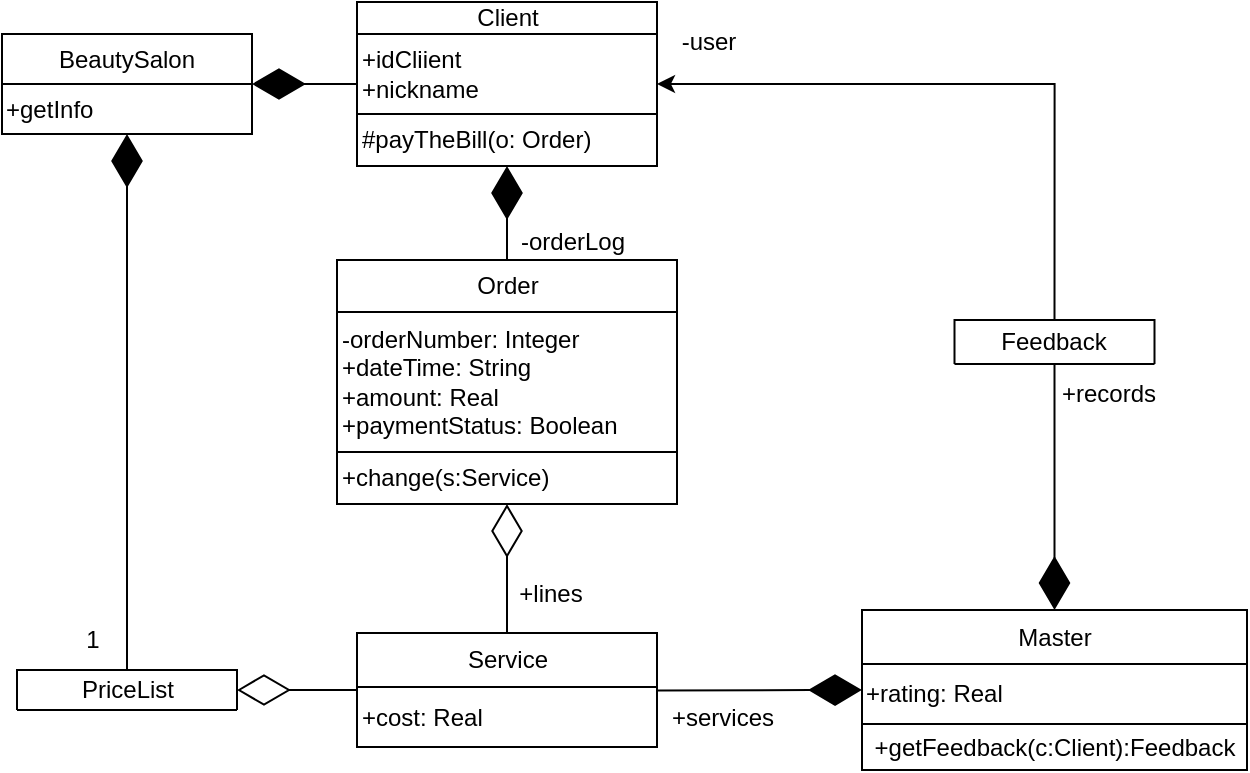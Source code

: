 <mxfile version="22.0.4" type="device">
  <diagram id="C5RBs43oDa-KdzZeNtuy" name="Page-1">
    <mxGraphModel dx="736" dy="480" grid="1" gridSize="10" guides="1" tooltips="1" connect="1" arrows="1" fold="1" page="1" pageScale="1" pageWidth="827" pageHeight="1169" math="0" shadow="0">
      <root>
        <mxCell id="WIyWlLk6GJQsqaUBKTNV-0" />
        <mxCell id="WIyWlLk6GJQsqaUBKTNV-1" parent="WIyWlLk6GJQsqaUBKTNV-0" />
        <mxCell id="WC2MRUz_Te2z9GJoH_zq-0" value="Order" style="swimlane;fontStyle=0;childLayout=stackLayout;horizontal=1;startSize=26;fillColor=none;horizontalStack=0;resizeParent=1;resizeParentMax=0;resizeLast=0;collapsible=1;marginBottom=0;whiteSpace=wrap;html=1;" parent="WIyWlLk6GJQsqaUBKTNV-1" vertex="1">
          <mxGeometry x="307.5" y="274" width="170" height="122" as="geometry">
            <mxRectangle x="470" y="233" width="70" height="30" as="alternateBounds" />
          </mxGeometry>
        </mxCell>
        <mxCell id="WC2MRUz_Te2z9GJoH_zq-1" value="&lt;div style=&quot;&quot;&gt;-orderN&lt;span style=&quot;background-color: initial;&quot;&gt;umber: Integer&lt;/span&gt;&lt;/div&gt;&lt;div style=&quot;&quot;&gt;&lt;div style=&quot;&quot;&gt;&lt;span style=&quot;background-color: initial;&quot;&gt;+dateTime: String&lt;/span&gt;&lt;/div&gt;&lt;span style=&quot;background-color: initial;&quot;&gt;&lt;div style=&quot;&quot;&gt;&lt;span style=&quot;background-color: initial;&quot;&gt;+amount: Real&lt;br&gt;+&lt;/span&gt;paymentStatus: Boolean&lt;/div&gt;&lt;/span&gt;&lt;/div&gt;" style="text;html=1;align=left;verticalAlign=middle;resizable=0;points=[];autosize=1;strokeColor=none;fillColor=none;" parent="WC2MRUz_Te2z9GJoH_zq-0" vertex="1">
          <mxGeometry y="26" width="170" height="70" as="geometry" />
        </mxCell>
        <mxCell id="WC2MRUz_Te2z9GJoH_zq-83" value="+change(s:Service)" style="whiteSpace=wrap;html=1;align=left;" parent="WC2MRUz_Te2z9GJoH_zq-0" vertex="1">
          <mxGeometry y="96" width="170" height="26" as="geometry" />
        </mxCell>
        <mxCell id="WC2MRUz_Te2z9GJoH_zq-2" value="Service" style="swimlane;fontStyle=0;childLayout=stackLayout;horizontal=1;startSize=27;fillColor=none;horizontalStack=0;resizeParent=1;resizeParentMax=0;resizeLast=0;collapsible=1;marginBottom=0;whiteSpace=wrap;html=1;" parent="WIyWlLk6GJQsqaUBKTNV-1" vertex="1">
          <mxGeometry x="317.5" y="460.5" width="150" height="57" as="geometry" />
        </mxCell>
        <mxCell id="WC2MRUz_Te2z9GJoH_zq-3" value="+cost: Real" style="text;html=1;align=left;verticalAlign=middle;resizable=0;points=[];autosize=1;strokeColor=none;fillColor=none;" parent="WC2MRUz_Te2z9GJoH_zq-2" vertex="1">
          <mxGeometry y="27" width="150" height="30" as="geometry" />
        </mxCell>
        <mxCell id="WC2MRUz_Te2z9GJoH_zq-4" value="Master" style="swimlane;fontStyle=0;childLayout=stackLayout;horizontal=1;startSize=27;fillColor=none;horizontalStack=0;resizeParent=1;resizeParentMax=0;resizeLast=0;collapsible=1;marginBottom=0;whiteSpace=wrap;html=1;" parent="WIyWlLk6GJQsqaUBKTNV-1" vertex="1">
          <mxGeometry x="570" y="449" width="192.5" height="80" as="geometry">
            <mxRectangle x="320" y="363" width="80" height="52" as="alternateBounds" />
          </mxGeometry>
        </mxCell>
        <mxCell id="WC2MRUz_Te2z9GJoH_zq-5" value="+rating: Real" style="text;html=1;align=left;verticalAlign=middle;resizable=0;points=[];autosize=1;strokeColor=none;fillColor=none;" parent="WC2MRUz_Te2z9GJoH_zq-4" vertex="1">
          <mxGeometry y="27" width="192.5" height="30" as="geometry" />
        </mxCell>
        <mxCell id="WC2MRUz_Te2z9GJoH_zq-85" value="+getFeedback(c:Client):Feedback" style="rounded=0;whiteSpace=wrap;html=1;" parent="WC2MRUz_Te2z9GJoH_zq-4" vertex="1">
          <mxGeometry y="57" width="192.5" height="23" as="geometry" />
        </mxCell>
        <mxCell id="WC2MRUz_Te2z9GJoH_zq-6" value="Client" style="swimlane;fontStyle=0;childLayout=stackLayout;horizontal=1;startSize=16;fillColor=none;horizontalStack=0;resizeParent=1;resizeParentMax=0;resizeLast=0;collapsible=1;marginBottom=0;whiteSpace=wrap;html=1;" parent="WIyWlLk6GJQsqaUBKTNV-1" vertex="1">
          <mxGeometry x="317.5" y="145" width="150" height="82" as="geometry">
            <mxRectangle x="317.5" y="177" width="70" height="30" as="alternateBounds" />
          </mxGeometry>
        </mxCell>
        <mxCell id="WC2MRUz_Te2z9GJoH_zq-25" value="+idCliient&lt;br&gt;+nickname" style="text;html=1;align=left;verticalAlign=middle;resizable=0;points=[];autosize=1;strokeColor=none;fillColor=none;" parent="WC2MRUz_Te2z9GJoH_zq-6" vertex="1">
          <mxGeometry y="16" width="150" height="40" as="geometry" />
        </mxCell>
        <mxCell id="WC2MRUz_Te2z9GJoH_zq-27" value="#payTheBill(o: Order)" style="whiteSpace=wrap;html=1;align=left;" parent="WC2MRUz_Te2z9GJoH_zq-6" vertex="1">
          <mxGeometry y="56" width="150" height="26" as="geometry" />
        </mxCell>
        <mxCell id="WC2MRUz_Te2z9GJoH_zq-7" value="BeautySalon" style="swimlane;fontStyle=0;childLayout=stackLayout;horizontal=1;startSize=25;fillColor=none;horizontalStack=0;resizeParent=1;resizeParentMax=0;resizeLast=0;collapsible=1;marginBottom=0;whiteSpace=wrap;html=1;" parent="WIyWlLk6GJQsqaUBKTNV-1" vertex="1">
          <mxGeometry x="140" y="161" width="125" height="50" as="geometry" />
        </mxCell>
        <mxCell id="2a3KDhAAtPxG6KFBujEm-0" value="+getInfo" style="rounded=0;whiteSpace=wrap;html=1;align=left;" parent="WC2MRUz_Te2z9GJoH_zq-7" vertex="1">
          <mxGeometry y="25" width="125" height="25" as="geometry" />
        </mxCell>
        <mxCell id="WC2MRUz_Te2z9GJoH_zq-8" value="" style="endArrow=diamondThin;endFill=1;endSize=24;html=1;rounded=0;exitX=0;exitY=0.5;exitDx=0;exitDy=0;entryX=1;entryY=0.5;entryDx=0;entryDy=0;" parent="WIyWlLk6GJQsqaUBKTNV-1" source="WC2MRUz_Te2z9GJoH_zq-6" target="WC2MRUz_Te2z9GJoH_zq-7" edge="1">
          <mxGeometry width="160" relative="1" as="geometry">
            <mxPoint x="27.5" y="324" as="sourcePoint" />
            <mxPoint x="317.5" y="214" as="targetPoint" />
          </mxGeometry>
        </mxCell>
        <mxCell id="WC2MRUz_Te2z9GJoH_zq-9" style="edgeStyle=orthogonalEdgeStyle;rounded=0;orthogonalLoop=1;jettySize=auto;html=1;exitX=0.5;exitY=0;exitDx=0;exitDy=0;entryX=1;entryY=0.5;entryDx=0;entryDy=0;" parent="WIyWlLk6GJQsqaUBKTNV-1" source="WC2MRUz_Te2z9GJoH_zq-10" target="WC2MRUz_Te2z9GJoH_zq-6" edge="1">
          <mxGeometry relative="1" as="geometry" />
        </mxCell>
        <mxCell id="WC2MRUz_Te2z9GJoH_zq-10" value="Feedback" style="swimlane;fontStyle=0;childLayout=stackLayout;horizontal=1;startSize=32;fillColor=none;horizontalStack=0;resizeParent=1;resizeParentMax=0;resizeLast=0;collapsible=1;marginBottom=0;whiteSpace=wrap;html=1;" parent="WIyWlLk6GJQsqaUBKTNV-1" vertex="1">
          <mxGeometry x="616.25" y="304" width="100" height="22" as="geometry">
            <mxRectangle x="440" y="262" width="90" height="30" as="alternateBounds" />
          </mxGeometry>
        </mxCell>
        <mxCell id="WC2MRUz_Te2z9GJoH_zq-11" value="" style="endArrow=diamondThin;endFill=1;endSize=24;html=1;rounded=0;entryX=0.5;entryY=0;entryDx=0;entryDy=0;exitX=0.5;exitY=1;exitDx=0;exitDy=0;" parent="WIyWlLk6GJQsqaUBKTNV-1" source="WC2MRUz_Te2z9GJoH_zq-10" target="WC2MRUz_Te2z9GJoH_zq-4" edge="1">
          <mxGeometry width="160" relative="1" as="geometry">
            <mxPoint x="530" y="344" as="sourcePoint" />
            <mxPoint x="540" y="374" as="targetPoint" />
          </mxGeometry>
        </mxCell>
        <mxCell id="WC2MRUz_Te2z9GJoH_zq-12" value="" style="endArrow=diamondThin;endFill=1;endSize=24;html=1;rounded=0;entryX=0.5;entryY=1;entryDx=0;entryDy=0;exitX=0.5;exitY=0;exitDx=0;exitDy=0;" parent="WIyWlLk6GJQsqaUBKTNV-1" source="WC2MRUz_Te2z9GJoH_zq-0" target="WC2MRUz_Te2z9GJoH_zq-6" edge="1">
          <mxGeometry width="160" relative="1" as="geometry">
            <mxPoint x="427.5" y="244" as="sourcePoint" />
            <mxPoint x="427.5" y="234" as="targetPoint" />
          </mxGeometry>
        </mxCell>
        <mxCell id="WC2MRUz_Te2z9GJoH_zq-13" value="PriceList" style="swimlane;fontStyle=0;childLayout=stackLayout;horizontal=1;startSize=52;fillColor=none;horizontalStack=0;resizeParent=1;resizeParentMax=0;resizeLast=0;collapsible=1;marginBottom=0;whiteSpace=wrap;html=1;" parent="WIyWlLk6GJQsqaUBKTNV-1" vertex="1">
          <mxGeometry x="147.5" y="479" width="110" height="20" as="geometry" />
        </mxCell>
        <mxCell id="WC2MRUz_Te2z9GJoH_zq-14" value="" style="endArrow=diamondThin;endFill=1;endSize=24;html=1;rounded=0;entryX=0.5;entryY=1;entryDx=0;entryDy=0;exitX=0.5;exitY=0;exitDx=0;exitDy=0;" parent="WIyWlLk6GJQsqaUBKTNV-1" source="WC2MRUz_Te2z9GJoH_zq-13" target="WC2MRUz_Te2z9GJoH_zq-7" edge="1">
          <mxGeometry width="160" relative="1" as="geometry">
            <mxPoint x="257.5" y="344" as="sourcePoint" />
            <mxPoint x="417.5" y="344" as="targetPoint" />
          </mxGeometry>
        </mxCell>
        <mxCell id="WC2MRUz_Te2z9GJoH_zq-15" value="" style="endArrow=diamondThin;endFill=0;endSize=24;html=1;rounded=0;entryX=1;entryY=0.5;entryDx=0;entryDy=0;exitX=0;exitY=0.5;exitDx=0;exitDy=0;" parent="WIyWlLk6GJQsqaUBKTNV-1" source="WC2MRUz_Te2z9GJoH_zq-2" target="WC2MRUz_Te2z9GJoH_zq-13" edge="1">
          <mxGeometry width="160" relative="1" as="geometry">
            <mxPoint x="237.5" y="384" as="sourcePoint" />
            <mxPoint x="397.5" y="384" as="targetPoint" />
          </mxGeometry>
        </mxCell>
        <mxCell id="WC2MRUz_Te2z9GJoH_zq-16" value="1" style="text;html=1;align=center;verticalAlign=middle;resizable=0;points=[];autosize=1;strokeColor=none;fillColor=none;" parent="WIyWlLk6GJQsqaUBKTNV-1" vertex="1">
          <mxGeometry x="170" y="449" width="30" height="30" as="geometry" />
        </mxCell>
        <mxCell id="WC2MRUz_Te2z9GJoH_zq-17" value="" style="endArrow=diamondThin;endFill=0;endSize=24;html=1;rounded=0;exitX=0.5;exitY=0;exitDx=0;exitDy=0;entryX=0.5;entryY=1;entryDx=0;entryDy=0;" parent="WIyWlLk6GJQsqaUBKTNV-1" source="WC2MRUz_Te2z9GJoH_zq-2" target="WC2MRUz_Te2z9GJoH_zq-83" edge="1">
          <mxGeometry width="160" relative="1" as="geometry">
            <mxPoint x="307.5" y="364" as="sourcePoint" />
            <mxPoint x="357.5" y="364" as="targetPoint" />
          </mxGeometry>
        </mxCell>
        <mxCell id="WC2MRUz_Te2z9GJoH_zq-18" style="edgeStyle=orthogonalEdgeStyle;rounded=0;orthogonalLoop=1;jettySize=auto;html=1;exitX=0.5;exitY=1;exitDx=0;exitDy=0;" parent="WIyWlLk6GJQsqaUBKTNV-1" source="WC2MRUz_Te2z9GJoH_zq-13" target="WC2MRUz_Te2z9GJoH_zq-13" edge="1">
          <mxGeometry relative="1" as="geometry" />
        </mxCell>
        <mxCell id="WC2MRUz_Te2z9GJoH_zq-19" value="" style="endArrow=diamondThin;endFill=1;endSize=24;html=1;rounded=0;entryX=0;entryY=0.5;entryDx=0;entryDy=0;exitX=1.001;exitY=0.057;exitDx=0;exitDy=0;exitPerimeter=0;" parent="WIyWlLk6GJQsqaUBKTNV-1" source="WC2MRUz_Te2z9GJoH_zq-3" target="WC2MRUz_Te2z9GJoH_zq-4" edge="1">
          <mxGeometry width="160" relative="1" as="geometry">
            <mxPoint x="402.5" y="282" as="sourcePoint" />
            <mxPoint x="402.5" y="226" as="targetPoint" />
          </mxGeometry>
        </mxCell>
        <mxCell id="WC2MRUz_Te2z9GJoH_zq-21" value="-user" style="text;html=1;align=center;verticalAlign=middle;resizable=0;points=[];autosize=1;strokeColor=none;fillColor=none;" parent="WIyWlLk6GJQsqaUBKTNV-1" vertex="1">
          <mxGeometry x="467.5" y="150" width="50" height="30" as="geometry" />
        </mxCell>
        <mxCell id="WC2MRUz_Te2z9GJoH_zq-22" value="+records" style="text;html=1;align=center;verticalAlign=middle;resizable=0;points=[];autosize=1;strokeColor=none;fillColor=none;" parent="WIyWlLk6GJQsqaUBKTNV-1" vertex="1">
          <mxGeometry x="657.5" y="326" width="70" height="30" as="geometry" />
        </mxCell>
        <mxCell id="WC2MRUz_Te2z9GJoH_zq-23" value="-orderLog" style="text;html=1;align=center;verticalAlign=middle;resizable=0;points=[];autosize=1;strokeColor=none;fillColor=none;" parent="WIyWlLk6GJQsqaUBKTNV-1" vertex="1">
          <mxGeometry x="385" y="250" width="80" height="30" as="geometry" />
        </mxCell>
        <mxCell id="WC2MRUz_Te2z9GJoH_zq-24" value="+lines" style="text;html=1;align=center;verticalAlign=middle;resizable=0;points=[];autosize=1;strokeColor=none;fillColor=none;" parent="WIyWlLk6GJQsqaUBKTNV-1" vertex="1">
          <mxGeometry x="384" y="425.5" width="60" height="30" as="geometry" />
        </mxCell>
        <mxCell id="aLg2wrtORkG_024m4ihT-0" value="+services" style="text;html=1;align=center;verticalAlign=middle;resizable=0;points=[];autosize=1;strokeColor=none;fillColor=none;" vertex="1" parent="WIyWlLk6GJQsqaUBKTNV-1">
          <mxGeometry x="465" y="487.5" width="70" height="30" as="geometry" />
        </mxCell>
      </root>
    </mxGraphModel>
  </diagram>
</mxfile>
